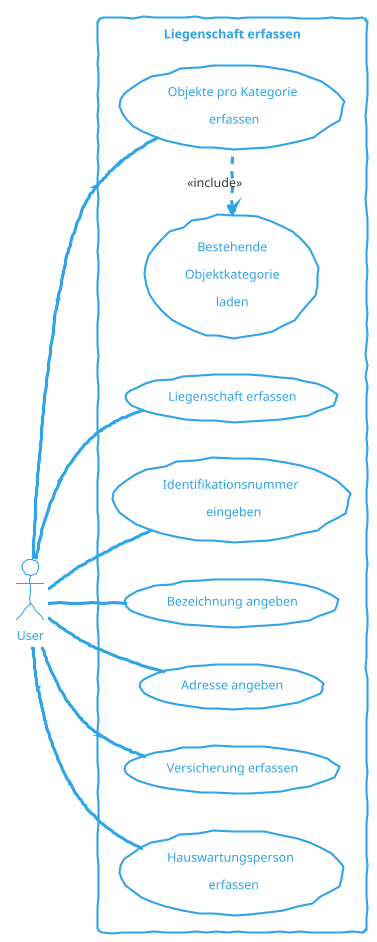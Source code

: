 @startuml LiegenschaftErfassen
!theme cerulean-outline
skinparam handwritten true
left to right direction
actor "User" as fc
rectangle "Liegenschaft erfassen" {
  usecase "Liegenschaft erfassen" as UC1
  usecase "Identifikationsnummer \n eingeben" as UC2
  usecase "Bezeichnung angeben" as UC3
  usecase "Adresse angeben" as UC4
  usecase "Versicherung erfassen" as UC5
  usecase "Hauswartungsperson \n erfassen" as UC6
  usecase "Objekte pro Kategorie\n erfassen" as UC7
  usecase "Bestehende\nObjektkategorie\nladen" as UC8
} 
fc -- UC1
fc -- UC2
fc -- UC3
fc -- UC4
fc -- UC5
fc -- UC6
fc -- UC7
UC7 .left.> UC8 : <<include>>
@enduml